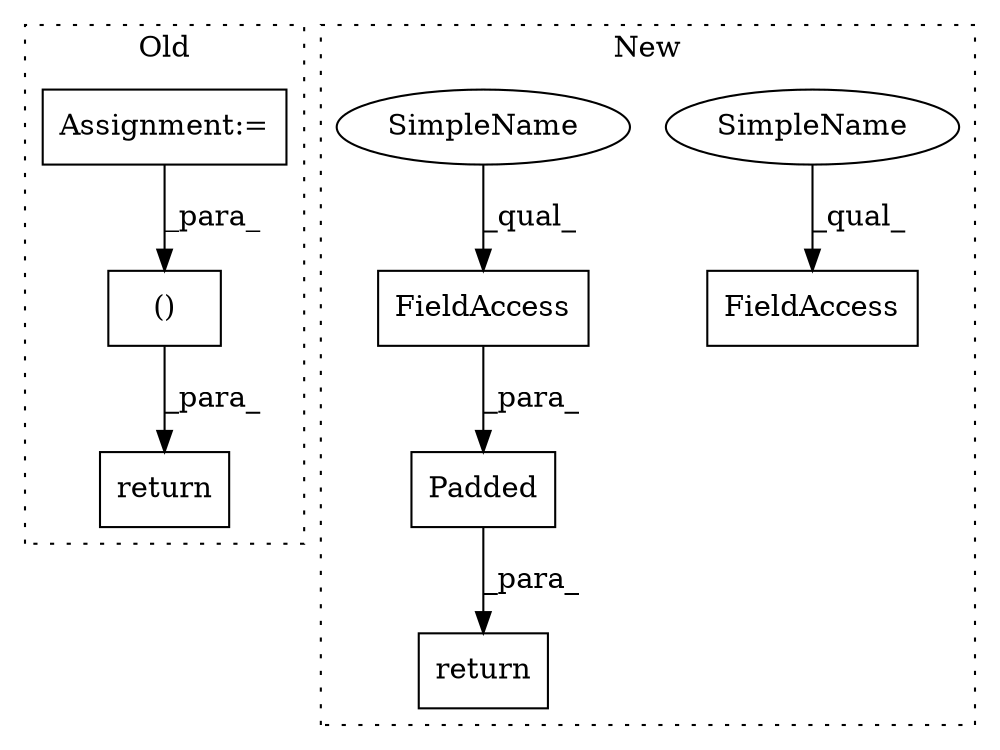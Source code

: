 digraph G {
subgraph cluster0 {
1 [label="()" a="106" s="1684" l="27" shape="box"];
4 [label="Assignment:=" a="7" s="1156" l="8" shape="box"];
6 [label="return" a="41" s="1672" l="12" shape="box"];
label = "Old";
style="dotted";
}
subgraph cluster1 {
2 [label="Padded" a="32" s="1847,1881" l="7,1" shape="box"];
3 [label="FieldAccess" a="22" s="1870" l="11" shape="box"];
5 [label="return" a="41" s="1833" l="14" shape="box"];
7 [label="FieldAccess" a="22" s="1749" l="9" shape="box"];
8 [label="SimpleName" a="42" s="1749" l="1" shape="ellipse"];
9 [label="SimpleName" a="42" s="1870" l="1" shape="ellipse"];
label = "New";
style="dotted";
}
1 -> 6 [label="_para_"];
2 -> 5 [label="_para_"];
3 -> 2 [label="_para_"];
4 -> 1 [label="_para_"];
8 -> 7 [label="_qual_"];
9 -> 3 [label="_qual_"];
}